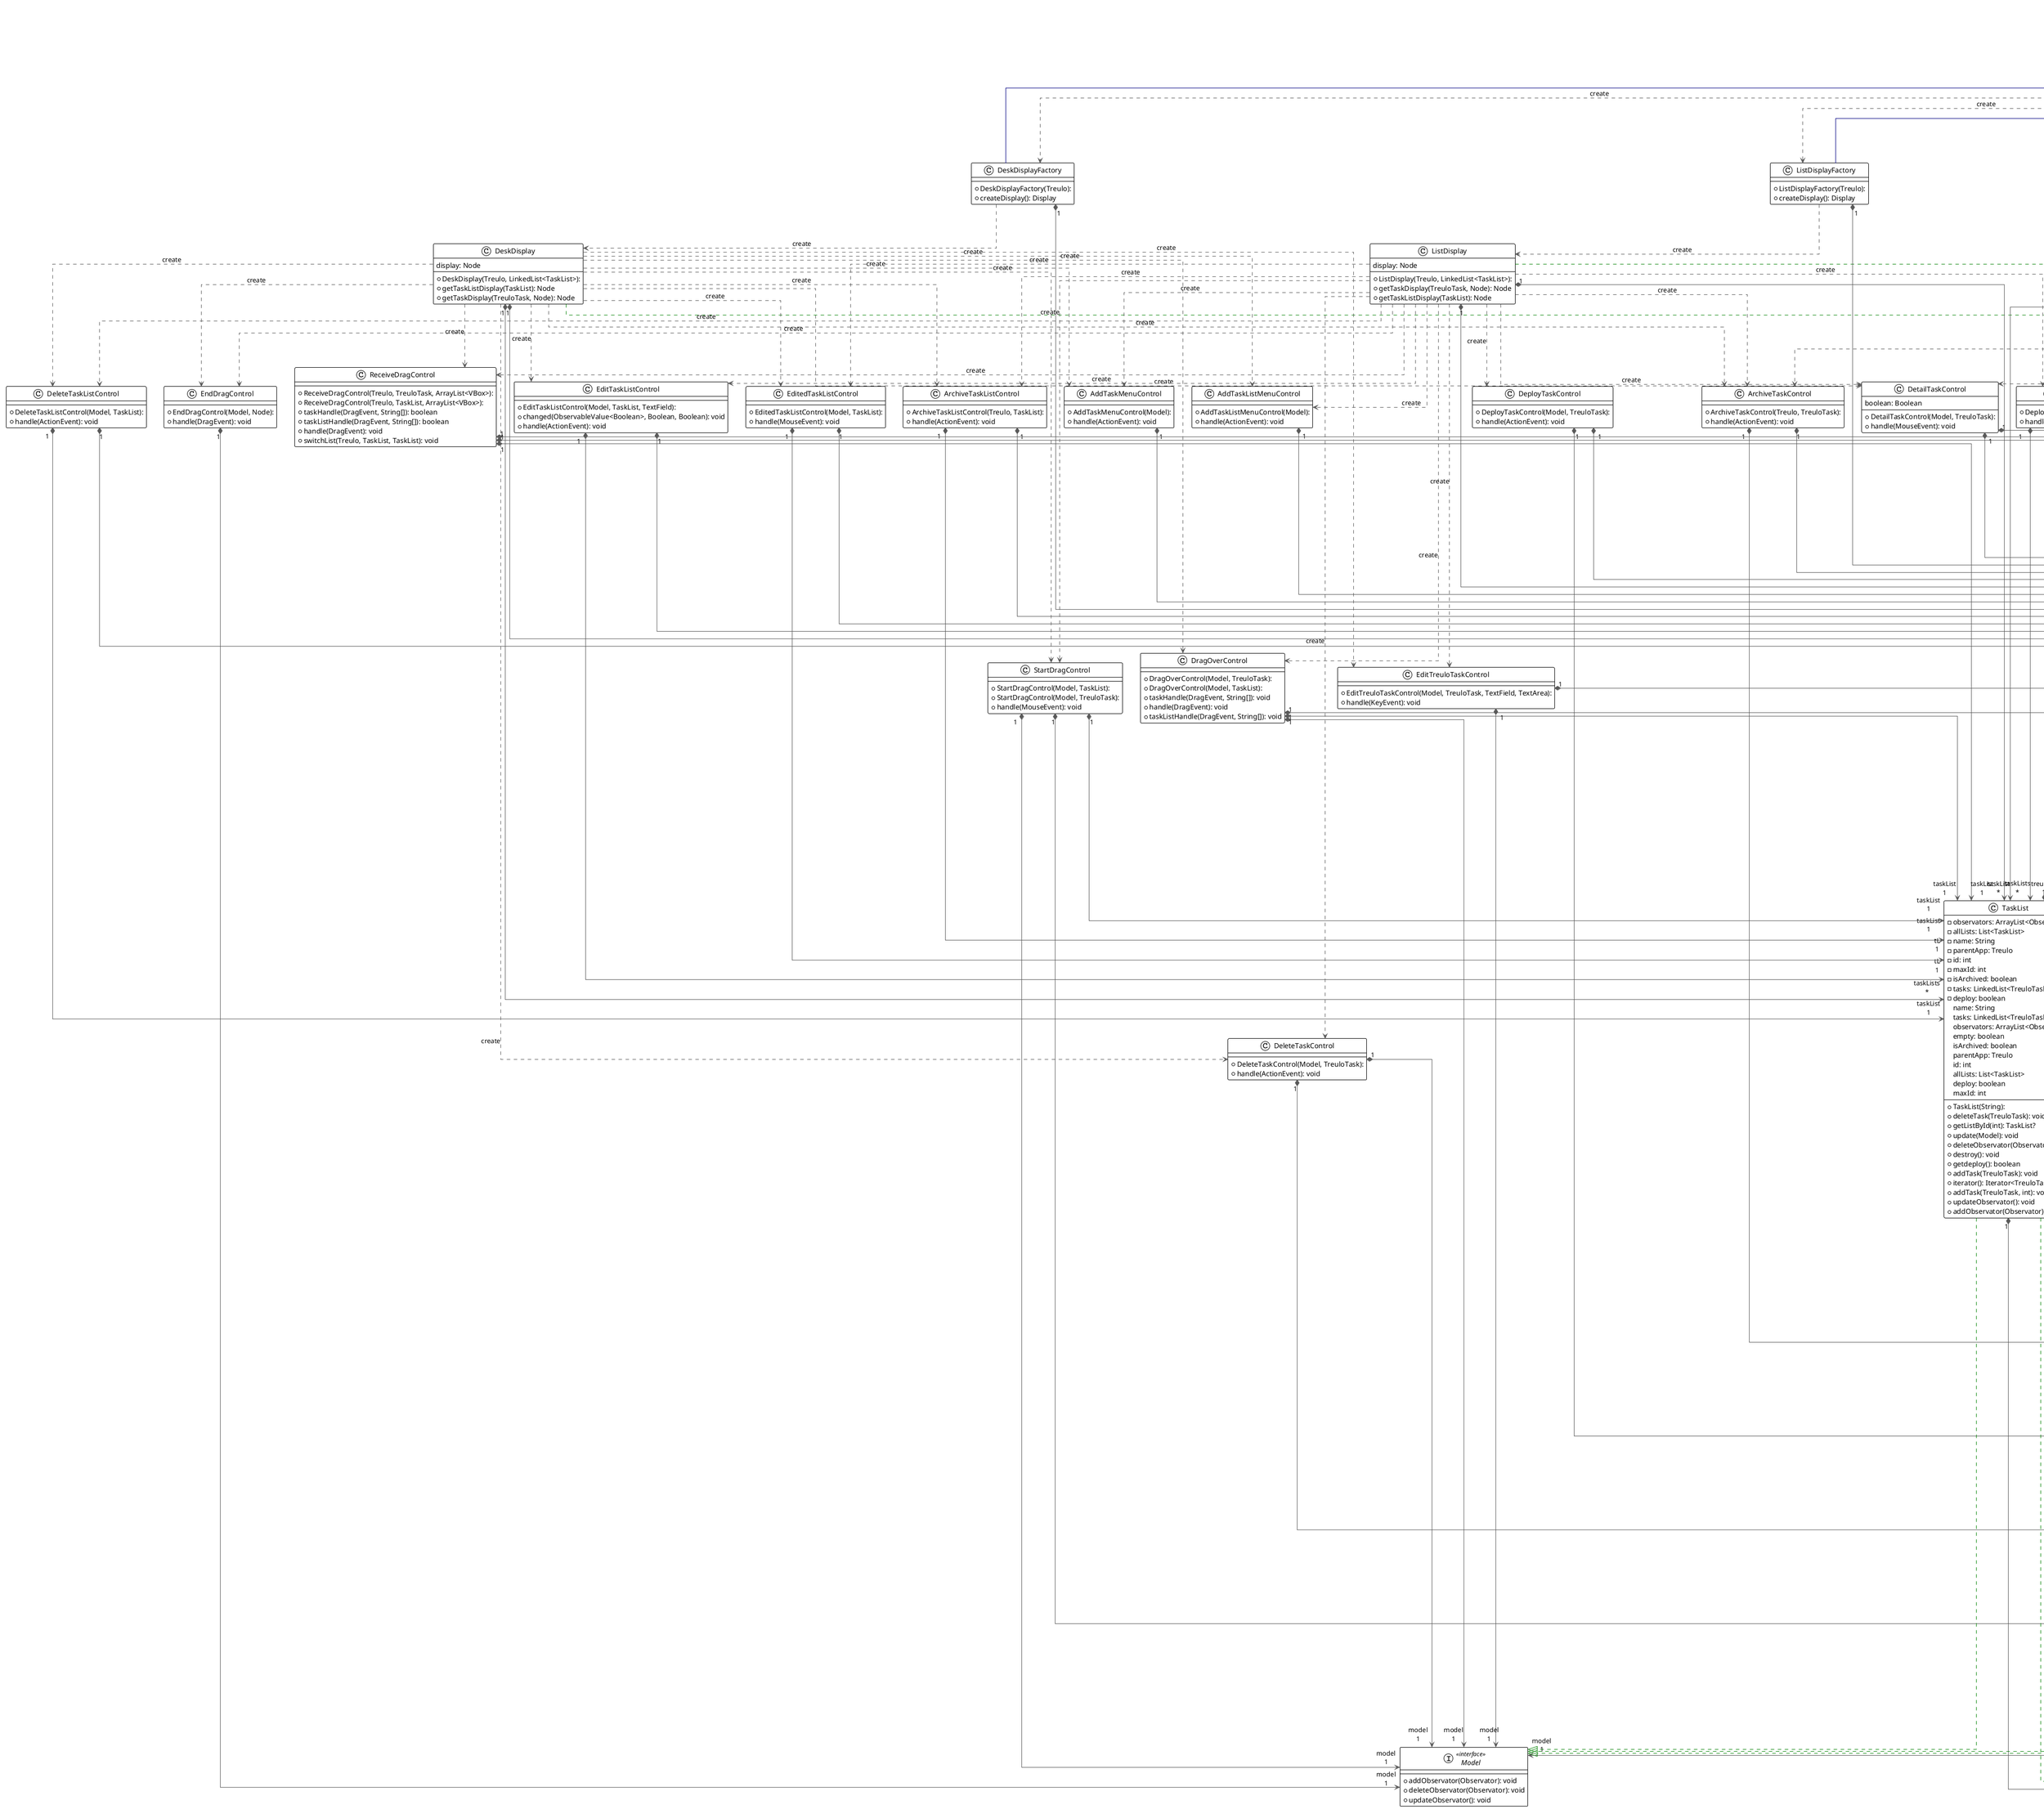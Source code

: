@startuml

!theme plain
top to bottom direction
skinparam linetype ortho

class AddTaskCollaboratorControl {
  + AddTaskCollaboratorControl(Model, TextField): 
  + handle(ActionEvent): void
}
class AddTaskControl {
  + AddTaskControl(Model, TaskList, TextField, TextField, TextField, ComboBox<TreuloTask>): 
  + handle(ActionEvent): void
}
class AddTaskDependencyControl {
  + AddTaskDependencyControl(Model, ComboBox<TreuloTask>): 
  + handle(ActionEvent): void
}
class AddTaskListControl {
  + AddTaskListControl(Model, TextField): 
  + AddTaskListControl(Model): 
  + handle(ActionEvent): void
}
class AddTaskListMenuControl {
  + AddTaskListMenuControl(Model): 
  + handle(ActionEvent): void
}
class AddTaskMenuControl {
  + AddTaskMenuControl(Model): 
  + handle(ActionEvent): void
}
class AppView {
  + AppView(): 
  + update(Model): void
}
class ArchiveTaskControl {
  + ArchiveTaskControl(Treulo, TreuloTask): 
  + handle(ActionEvent): void
}
class ArchiveTaskListControl {
  + ArchiveTaskListControl(Treulo, TaskList): 
  + handle(ActionEvent): void
}
class BackControler {
  + BackControler(Model): 
  + handle(ActionEvent): void
}
class ChangeDisplayControl {
  + ChangeDisplayControl(Model, String): 
  + handle(ActionEvent): void
}
class CreateTaskDisplay {
  + CreateTaskDisplay(Model, LinkedList<TaskList>): 
  + getTaskDisplay(TreuloTask, Node): Node
   display: Node
}
class CreateTaskDisplayFactory {
  + CreateTaskDisplayFactory(Treulo): 
  + createDisplay(): Display
}
class CreateTaskListDisplay {
  + CreateTaskListDisplay(Model): 
  + getTaskDisplay(TreuloTask, Node): Node
   display: Node
}
class CreateTaskListDisplayFactory {
  + CreateTaskListDisplayFactory(Treulo): 
  + createDisplay(): Display
}
class DeleteCollaboratorControle {
  + DeleteCollaboratorControle(Treulo, String): 
  + DeleteCollaboratorControle(Treulo, String, TreuloTask): 
  + handle(ActionEvent): void
}
class DeleteDependencyControle {
  + DeleteDependencyControle(Treulo, TreuloTask, TreuloTask): 
  + DeleteDependencyControle(Treulo, TreuloTask): 
  + handle(ActionEvent): void
}
class DeleteTaskControl {
  + DeleteTaskControl(Model, TreuloTask): 
  + handle(ActionEvent): void
}
class DeleteTaskListControl {
  + DeleteTaskListControl(Model, TaskList): 
  + handle(ActionEvent): void
}
class DeployListControl {
  + DeployListControl(Model, TaskList): 
  + handle(ActionEvent): void
}
class DeployTaskControl {
  + DeployTaskControl(Model, TreuloTask): 
  + handle(ActionEvent): void
}
class DeskDisplay {
  + DeskDisplay(Treulo, LinkedList<TaskList>): 
  + getTaskListDisplay(TaskList): Node
  + getTaskDisplay(TreuloTask, Node): Node
   display: Node
}
class DeskDisplayFactory {
  + DeskDisplayFactory(Treulo): 
  + createDisplay(): Display
}
class DetailTaskControl {
  + DetailTaskControl(Model, TreuloTask): 
  + handle(MouseEvent): void
   boolean: Boolean
}
class DetailTaskDisplay {
  + DetailTaskDisplay(Model): 
  + getTaskDisplay(TreuloTask, Node): Node
   display: Node
}
class DetailTaskDisplayFactory {
  + DetailTaskDisplayFactory(Treulo): 
  + createDisplay(): Display
}
interface Display << interface >> {
  + getTaskDisplay(TreuloTask, Node): Node
   display: Node
}
class DisplayFactory {
  + DisplayFactory(): 
  + createDisplay(): Display
  + getDisplayFactory(Treulo, String): DisplayFactory
}
class DragOverControl {
  + DragOverControl(Model, TreuloTask): 
  + DragOverControl(Model, TaskList): 
  + taskHandle(DragEvent, String[]): void
  + handle(DragEvent): void
  + taskListHandle(DragEvent, String[]): void
}
class DummieTreuloGenerator {
  + DummieTreuloGenerator(): 
  + generateDummie(): Treulo
}
class EditTaskDetailControl {
  + EditTaskDetailControl(Treulo): 
  + EditTaskDetailControl(Treulo, TaskList, TextField, TextField, ComboBox<TreuloTask>, TreuloTask, TextField): 
  + handle(ActionEvent): void
}
class EditTaskListControl {
  + EditTaskListControl(Model, TaskList, TextField): 
  + changed(ObservableValue<Boolean>, Boolean, Boolean): void
  + handle(ActionEvent): void
}
class EditTreuloTaskControl {
  + EditTreuloTaskControl(Model, TreuloTask, TextField, TextArea): 
  + handle(KeyEvent): void
}
class EditedTaskListControl {
  + EditedTaskListControl(Model, TaskList): 
  + handle(MouseEvent): void
}
class EndDragControl {
  + EndDragControl(Model, Node): 
  + handle(DragEvent): void
}
class ExportAsImageControl {
  + ExportAsImageControl(Treulo): 
  + ExportAsImageControl(Treulo, Stage, Scene): 
  + handle(ActionEvent): void
}
class FXImaging {
  + FXImaging(): 
  - initAndShowGUI(Node, File, BoundingBox): void
  + nodeToImage(Node, ObservableList, File): void
  - restoreNode(): void
  + sceneToImage(Scene, File, double, double): void
  - restoreScene(): void
  - initAndShowGUI(Scene, File, BoundingBox): void
  - restore(): void
  + nodeToImage(Node, ObservableList, File, double, double): void
  - toBufferedImage(Container, Bounds): BufferedImage
  - save(Container, Bounds, File): void
  + sceneToImage(Scene, File): void
}
class FilenameObservor {
  + FilenameObservor(): 
  + FilenameObservor(String): 
  + update(Model): void
}
class GanttDisplay {
  + GanttDisplay(Treulo, LinkedList<TaskList>): 
  + displayDependence(Node, TreuloTask, double, int): int
  + getTaskDisplay(TreuloTask, Node): Node
  + getRectangleDisplay(TreuloTask, double): Node
   display: Node
}
class GanttDisplayFactory {
  + GanttDisplayFactory(Treulo): 
  + createDisplay(): Display
}
class ListDisplay {
  + ListDisplay(Treulo, LinkedList<TaskList>): 
  + getTaskDisplay(TreuloTask, Node): Node
  + getTaskListDisplay(TaskList): Node
   display: Node
}
class ListDisplayFactory {
  + ListDisplayFactory(Treulo): 
  + createDisplay(): Display
}
class Main {
  + Main(): 
  + main(String[]): void
  + start(Stage): void
}
interface Model << interface >> {
  + addObservator(Observator): void
  + deleteObservator(Observator): void
  + updateObservator(): void
}
class NewFileControl {
  + NewFileControl(Treulo): 
  + handle(ActionEvent): void
}
interface Observator << interface >> {
  + update(Model): void
}
class OpenFileControl {
  + OpenFileControl(Treulo): 
  + OpenFileControl(Treulo, Stage): 
  + handle(ActionEvent): void
}
class ReceiveDragControl {
  + ReceiveDragControl(Treulo, TreuloTask, ArrayList<VBox>): 
  + ReceiveDragControl(Treulo, TaskList, ArrayList<VBox>): 
  + taskHandle(DragEvent, String[]): boolean
  + taskListHandle(DragEvent, String[]): boolean
  + handle(DragEvent): void
  + switchList(Treulo, TaskList, TaskList): void
}
class SaveAsControl {
  + SaveAsControl(Treulo, Stage): 
  + SaveAsControl(Treulo): 
  + handle(ActionEvent): void
}
class SaveFileControl {
  + SaveFileControl(Treulo): 
  + handle(ActionEvent): void
}
class SetParentTaskControl {
  + SetParentTaskControl(Treulo, ComboBox<TreuloTask>, TreuloTask): 
  + handle(ActionEvent): void
}
class StartDragControl {
  + StartDragControl(Model, TaskList): 
  + StartDragControl(Model, TreuloTask): 
  + handle(MouseEvent): void
}
class TaskList {
  + TaskList(String): 
  - observators: ArrayList<Observator>
  - allLists: List<TaskList>
  - name: String
  - parentApp: Treulo
  - id: int
  - maxId: int
  - isArchived: boolean
  - tasks: LinkedList<TreuloTask>
  - deploy: boolean
  + deleteTask(TreuloTask): void
  + getListById(int): TaskList?
  + update(Model): void
  + deleteObservator(Observator): void
  + destroy(): void
  + getdeploy(): boolean
  + addTask(TreuloTask): void
  + iterator(): Iterator<TreuloTask>
  + addTask(TreuloTask, int): void
  + updateObservator(): void
  + addObservator(Observator): void
   name: String
   tasks: LinkedList<TreuloTask>
   observators: ArrayList<Observator>
   empty: boolean
   isArchived: boolean
   parentApp: Treulo
   id: int
   allLists: List<TaskList>
   deploy: boolean
   maxId: int
}
class TextDisplay {
  + TextDisplay(LinkedList<TaskList>): 
  + getTaskDisplay(TreuloTask, Node): Node
   display: Node
}
class TextDisplayFactory {
  + TextDisplayFactory(Treulo): 
  + createDisplay(): Display
}
class ToggleArchiveControl {
  + ToggleArchiveControl(Treulo): 
  + handle(ActionEvent): void
}
class Treulo {
  + Treulo(): 
  # tasks: LinkedList<TaskList>
  # displayModeOld: String
  # tache: TreuloTask
  # displayMode: String
  # displayArchive: boolean
  # observators: ArrayList<Observator>
  # editedTaskList: TaskList
  - path: String
  - filename: String
  # dependencieTempo: List<TreuloTask>
  # collaboratorTempo: List<String>
  + addCollaboratorTempo(String): void
  + updateObservator(): void
  + addObservator(Observator): void
  + removeTaskList(TaskList): void
  + newFile(): void
  + iterator(): Iterator<TaskList>
  + update(Model): void
  + saveAsFile(): void
  + deleteObservator(Observator): void
  + openFile(String): void
  + addDependencyTempo(TreuloTask): void
  + addTaskList(TaskList): void
  + addCollaborator(String): void
   collaboratorTempo: List<String>
   observators: ArrayList<Observator>
   tasks: LinkedList<TaskList>
   displayModeOld: String
   displayArchive: boolean
   tache: TreuloTask
   filename: String
   dependencieTempo: List<TreuloTask>
   displayMode: String
   path: String
   editedTaskList: TaskList
}
class TreuloTask {
  + TreuloTask(String): 
  + TreuloTask(String, String, float): 
  + TreuloTask(): 
  + TreuloTask(String, String): 
  - name: String
  - description: String
  - parentList: TaskList
  - alltasks: List<TreuloTask>
  - deploy: boolean
  - isArchive: boolean
  - parentTask: TreuloTask
  - subtasks: LinkedList<TreuloTask>
  - collaborators: ArrayList<String>
  - dependencies: ArrayList<TreuloTask>
  - id: int
  - observators: ArrayList<Observator>
  - maxId: int
  - duration: float
  + updateObservator(): void
  + addSubTask(TreuloTask): void
  + addCollaborator(String): void
  + destroy(): void
  + deleteObservator(Observator): void
  + update(Model): void
  + deleteSubTask(TreuloTask): void
  + addDependencie(TreuloTask): void
  + getTaskById(int): TreuloTask?
  + addSubTask(TreuloTask, int): void
  + addObservator(Observator): void
  + deleteDependencie(TreuloTask): void
  + toString(): String
   alltasks: List<TreuloTask>
   description: String
   archived: boolean
   collaborators: ArrayList<String>
   subtasks: LinkedList<TreuloTask>
   deploy: boolean
   parentList: TaskList
   name: String
   observators: ArrayList<Observator>
   independent: boolean
   dependencies: ArrayList<TreuloTask>
   id: int
   parentTask: TreuloTask
   isArchive: boolean
   duration: float
   maxId: int
}

AddTaskCollaboratorControl   "1" *-[#595959,plain]-> "model\n1" Treulo                       
AddTaskControl               "1" *-[#595959,plain]-> "tL\n1" TaskList                     
AddTaskControl               "1" *-[#595959,plain]-> "model\n1" Treulo                       
AddTaskControl                -[#595959,dashed]->  TreuloTask                   : "«create»"
AddTaskDependencyControl     "1" *-[#595959,plain]-> "model\n1" Treulo                       
AddTaskListControl            -[#595959,dashed]->  TaskList                     : "«create»"
AddTaskListControl           "1" *-[#595959,plain]-> "model\n1" Treulo                       
AddTaskListMenuControl       "1" *-[#595959,plain]-> "model\n1" Treulo                       
AddTaskMenuControl           "1" *-[#595959,plain]-> "model\n1" Treulo                       
AppView                       -[#008200,dashed]-^  Observator                   
ArchiveTaskControl           "1" *-[#595959,plain]-> "model\n1" Treulo                       
ArchiveTaskControl           "1" *-[#595959,plain]-> "treuloTask\n1" TreuloTask                   
ArchiveTaskListControl       "1" *-[#595959,plain]-> "taskList\n1" TaskList                     
ArchiveTaskListControl       "1" *-[#595959,plain]-> "model\n1" Treulo                       
BackControler                "1" *-[#595959,plain]-> "model\n1" Treulo                       
ChangeDisplayControl         "1" *-[#595959,plain]-> "model\n1" Treulo                       
CreateTaskDisplay             -[#595959,dashed]->  AddTaskCollaboratorControl   : "«create»"
CreateTaskDisplay             -[#595959,dashed]->  AddTaskControl               : "«create»"
CreateTaskDisplay             -[#595959,dashed]->  AddTaskDependencyControl     : "«create»"
CreateTaskDisplay             -[#595959,dashed]->  BackControler                : "«create»"
CreateTaskDisplay             -[#595959,dashed]->  DeleteCollaboratorControle   : "«create»"
CreateTaskDisplay             -[#595959,dashed]->  DeleteDependencyControle     : "«create»"
CreateTaskDisplay             -[#008200,dashed]-^  Display                      
CreateTaskDisplay            "1" *-[#595959,plain]-> "taskLists\n*" TaskList                     
CreateTaskDisplay            "1" *-[#595959,plain]-> "model\n1" Treulo                       
CreateTaskDisplayFactory      -[#595959,dashed]->  CreateTaskDisplay            : "«create»"
CreateTaskDisplayFactory      -[#000082,plain]-^  DisplayFactory               
CreateTaskDisplayFactory     "1" *-[#595959,plain]-> "model\n1" Treulo                       
CreateTaskListDisplay         -[#595959,dashed]->  AddTaskListControl           : "«create»"
CreateTaskListDisplay         -[#595959,dashed]->  BackControler                : "«create»"
CreateTaskListDisplay         -[#008200,dashed]-^  Display                      
CreateTaskListDisplay        "1" *-[#595959,plain]-> "model\n1" Model                        
CreateTaskListDisplayFactory  -[#595959,dashed]->  CreateTaskListDisplay        : "«create»"
CreateTaskListDisplayFactory  -[#000082,plain]-^  DisplayFactory               
CreateTaskListDisplayFactory "1" *-[#595959,plain]-> "model\n1" Treulo                       
DeleteCollaboratorControle   "1" *-[#595959,plain]-> "model\n1" Treulo                       
DeleteCollaboratorControle   "1" *-[#595959,plain]-> "treuloTask\n1" TreuloTask                   
DeleteDependencyControle     "1" *-[#595959,plain]-> "model\n1" Treulo                       
DeleteDependencyControle     "1" *-[#595959,plain]-> "treuloTask\n1" TreuloTask                   
DeleteTaskControl            "1" *-[#595959,plain]-> "model\n1" Model                        
DeleteTaskControl            "1" *-[#595959,plain]-> "treuloTask\n1" TreuloTask                   
DeleteTaskListControl        "1" *-[#595959,plain]-> "taskList\n1" TaskList                     
DeleteTaskListControl        "1" *-[#595959,plain]-> "model\n1" Treulo                       
DeployListControl            "1" *-[#595959,plain]-> "treuloList\n1" TaskList                     
DeployListControl            "1" *-[#595959,plain]-> "model\n1" Treulo                       
DeployTaskControl            "1" *-[#595959,plain]-> "model\n1" Treulo                       
DeployTaskControl            "1" *-[#595959,plain]-> "treuloTask\n1" TreuloTask                   
DeskDisplay                   -[#595959,dashed]->  AddTaskListMenuControl       : "«create»"
DeskDisplay                   -[#595959,dashed]->  AddTaskMenuControl           : "«create»"
DeskDisplay                   -[#595959,dashed]->  ArchiveTaskControl           : "«create»"
DeskDisplay                   -[#595959,dashed]->  ArchiveTaskListControl       : "«create»"
DeskDisplay                   -[#595959,dashed]->  DeleteTaskControl            : "«create»"
DeskDisplay                   -[#595959,dashed]->  DeleteTaskListControl        : "«create»"
DeskDisplay                   -[#595959,dashed]->  DetailTaskControl            : "«create»"
DeskDisplay                   -[#008200,dashed]-^  Display                      
DeskDisplay                   -[#595959,dashed]->  DragOverControl              : "«create»"
DeskDisplay                   -[#595959,dashed]->  EditTaskListControl          : "«create»"
DeskDisplay                   -[#595959,dashed]->  EditTreuloTaskControl        : "«create»"
DeskDisplay                   -[#595959,dashed]->  EditedTaskListControl        : "«create»"
DeskDisplay                   -[#595959,dashed]->  EndDragControl               : "«create»"
DeskDisplay                   -[#595959,dashed]->  ReceiveDragControl           : "«create»"
DeskDisplay                   -[#595959,dashed]->  StartDragControl             : "«create»"
DeskDisplay                  "1" *-[#595959,plain]-> "taskLists\n*" TaskList                     
DeskDisplay                  "1" *-[#595959,plain]-> "model\n1" Treulo                       
DeskDisplayFactory            -[#595959,dashed]->  DeskDisplay                  : "«create»"
DeskDisplayFactory            -[#000082,plain]-^  DisplayFactory               
DeskDisplayFactory           "1" *-[#595959,plain]-> "model\n1" Treulo                       
DetailTaskControl            "1" *-[#595959,plain]-> "model\n1" Treulo                       
DetailTaskControl            "1" *-[#595959,plain]-> "treuloTask\n1" TreuloTask                   
DetailTaskDisplay             -[#595959,dashed]->  AddTaskCollaboratorControl   : "«create»"
DetailTaskDisplay             -[#595959,dashed]->  AddTaskDependencyControl     : "«create»"
DetailTaskDisplay             -[#595959,dashed]->  ArchiveTaskControl           : "«create»"
DetailTaskDisplay             -[#595959,dashed]->  DeleteCollaboratorControle   : "«create»"
DetailTaskDisplay             -[#595959,dashed]->  DeleteDependencyControle     : "«create»"
DetailTaskDisplay             -[#008200,dashed]-^  Display                      
DetailTaskDisplay             -[#595959,dashed]->  EditTaskDetailControl        : "«create»"
DetailTaskDisplay             -[#595959,dashed]->  SetParentTaskControl         : "«create»"
DetailTaskDisplay            "1" *-[#595959,plain]-> "model\n1" Treulo                       
DetailTaskDisplay            "1" *-[#595959,plain]-> "task\n1" TreuloTask                   
DetailTaskDisplayFactory      -[#595959,dashed]->  DetailTaskDisplay            : "«create»"
DetailTaskDisplayFactory      -[#000082,plain]-^  DisplayFactory               
DetailTaskDisplayFactory     "1" *-[#595959,plain]-> "model\n1" Treulo                       
DisplayFactory                -[#595959,dashed]->  CreateTaskDisplayFactory     : "«create»"
DisplayFactory                -[#595959,dashed]->  CreateTaskListDisplayFactory : "«create»"
DisplayFactory                -[#595959,dashed]->  DeskDisplayFactory           : "«create»"
DisplayFactory                -[#595959,dashed]->  DetailTaskDisplayFactory     : "«create»"
DisplayFactory                -[#595959,dashed]->  GanttDisplayFactory          : "«create»"
DisplayFactory                -[#595959,dashed]->  ListDisplayFactory           : "«create»"
DisplayFactory                -[#595959,dashed]->  TextDisplayFactory           : "«create»"
DragOverControl              "1" *-[#595959,plain]-> "model\n1" Model                        
DragOverControl              "1" *-[#595959,plain]-> "taskList\n1" TaskList                     
DragOverControl              "1" *-[#595959,plain]-> "treuloTask\n1" TreuloTask                   
DummieTreuloGenerator         -[#595959,dashed]->  TaskList                     : "«create»"
DummieTreuloGenerator         -[#595959,dashed]->  Treulo                       : "«create»"
DummieTreuloGenerator         -[#595959,dashed]->  TreuloTask                   : "«create»"
EditTaskDetailControl        "1" *-[#595959,plain]-> "tL\n1" TaskList                     
EditTaskDetailControl        "1" *-[#595959,plain]-> "model\n1" Treulo                       
EditTaskDetailControl        "1" *-[#595959,plain]-> "treutask\n1" TreuloTask                   
EditTaskListControl          "1" *-[#595959,plain]-> "tL\n1" TaskList                     
EditTaskListControl          "1" *-[#595959,plain]-> "model\n1" Treulo                       
EditTreuloTaskControl        "1" *-[#595959,plain]-> "model\n1" Model                        
EditTreuloTaskControl        "1" *-[#595959,plain]-> "TrTa\n1" TreuloTask                   
EditedTaskListControl        "1" *-[#595959,plain]-> "tL\n1" TaskList                     
EditedTaskListControl        "1" *-[#595959,plain]-> "model\n1" Treulo                       
EndDragControl               "1" *-[#595959,plain]-> "model\n1" Model                        
ExportAsImageControl          -[#595959,dashed]->  FXImaging                    : "«create»"
ExportAsImageControl         "1" *-[#595959,plain]-> "model\n1" Treulo                       
FilenameObservor              -[#008200,dashed]-^  Observator                   
GanttDisplay                  -[#595959,dashed]->  DetailTaskControl            : "«create»"
GanttDisplay                  -[#008200,dashed]-^  Display                      
GanttDisplay                 "1" *-[#595959,plain]-> "taskList\n*" TaskList                     
GanttDisplay                 "1" *-[#595959,plain]-> "model\n1" Treulo                       
GanttDisplay                 "1" *-[#595959,plain]-> "taskDejaVU\n*" TreuloTask                   
GanttDisplayFactory           -[#000082,plain]-^  DisplayFactory               
GanttDisplayFactory           -[#595959,dashed]->  GanttDisplay                 : "«create»"
GanttDisplayFactory          "1" *-[#595959,plain]-> "model\n1" Treulo                       
ListDisplay                   -[#595959,dashed]->  AddTaskListMenuControl       : "«create»"
ListDisplay                   -[#595959,dashed]->  AddTaskMenuControl           : "«create»"
ListDisplay                   -[#595959,dashed]->  ArchiveTaskControl           : "«create»"
ListDisplay                   -[#595959,dashed]->  ArchiveTaskListControl       : "«create»"
ListDisplay                   -[#595959,dashed]->  DeleteTaskControl            : "«create»"
ListDisplay                   -[#595959,dashed]->  DeleteTaskListControl        : "«create»"
ListDisplay                   -[#595959,dashed]->  DeployListControl            : "«create»"
ListDisplay                   -[#595959,dashed]->  DeployTaskControl            : "«create»"
ListDisplay                   -[#595959,dashed]->  DetailTaskControl            : "«create»"
ListDisplay                   -[#008200,dashed]-^  Display                      
ListDisplay                   -[#595959,dashed]->  DragOverControl              : "«create»"
ListDisplay                   -[#595959,dashed]->  EditTaskListControl          : "«create»"
ListDisplay                   -[#595959,dashed]->  EditTreuloTaskControl        : "«create»"
ListDisplay                   -[#595959,dashed]->  EditedTaskListControl        : "«create»"
ListDisplay                   -[#595959,dashed]->  EndDragControl               : "«create»"
ListDisplay                   -[#595959,dashed]->  ReceiveDragControl           : "«create»"
ListDisplay                   -[#595959,dashed]->  StartDragControl             : "«create»"
ListDisplay                  "1" *-[#595959,plain]-> "taskLists\n*" TaskList                     
ListDisplay                  "1" *-[#595959,plain]-> "model\n1" Treulo                       
ListDisplayFactory            -[#000082,plain]-^  DisplayFactory               
ListDisplayFactory            -[#595959,dashed]->  ListDisplay                  : "«create»"
ListDisplayFactory           "1" *-[#595959,plain]-> "model\n1" Treulo                       
Main                          -[#595959,dashed]->  AppView                      : "«create»"
Main                          -[#595959,dashed]->  ChangeDisplayControl         : "«create»"
Main                          -[#595959,dashed]->  ExportAsImageControl         : "«create»"
Main                          -[#595959,dashed]->  FilenameObservor             : "«create»"
Main                          -[#595959,dashed]->  NewFileControl               : "«create»"
Main                          -[#595959,dashed]->  OpenFileControl              : "«create»"
Main                          -[#595959,dashed]->  SaveAsControl                : "«create»"
Main                          -[#595959,dashed]->  SaveFileControl              : "«create»"
Main                          -[#595959,dashed]->  ToggleArchiveControl         : "«create»"
Main                          -[#595959,dashed]->  Treulo                       : "«create»"
NewFileControl               "1" *-[#595959,plain]-> "model\n1" Treulo                       
OpenFileControl              "1" *-[#595959,plain]-> "model\n1" Treulo                       
ReceiveDragControl           "1" *-[#595959,plain]-> "taskList\n1" TaskList                     
ReceiveDragControl           "1" *-[#595959,plain]-> "model\n1" Treulo                       
ReceiveDragControl           "1" *-[#595959,plain]-> "treuloTask\n1" TreuloTask                   
SaveAsControl                "1" *-[#595959,plain]-> "model\n1" Treulo                       
SaveFileControl               -[#595959,dashed]->  SaveAsControl                : "«create»"
SaveFileControl              "1" *-[#595959,plain]-> "model\n1" Treulo                       
SetParentTaskControl         "1" *-[#595959,plain]-> "model\n1" Treulo                       
SetParentTaskControl         "1" *-[#595959,plain]-> "tt\n1" TreuloTask                   
StartDragControl             "1" *-[#595959,plain]-> "model\n1" Model                        
StartDragControl             "1" *-[#595959,plain]-> "taskList\n1" TaskList                     
StartDragControl             "1" *-[#595959,plain]-> "treuloTask\n1" TreuloTask                   
TaskList                      -[#008200,dashed]-^  Model                        
TaskList                      -[#008200,dashed]-^  Observator                   
TaskList                     "1" *-[#595959,plain]-> "observators\n*" Observator                   
TaskList                     "1" *-[#595959,plain]-> "parentApp\n1" Treulo                       
TaskList                     "1" *-[#595959,plain]-> "tasks\n*" TreuloTask                   
TextDisplay                   -[#008200,dashed]-^  Display                      
TextDisplay                  "1" *-[#595959,plain]-> "taskLists\n*" TaskList                     
TextDisplayFactory            -[#000082,plain]-^  DisplayFactory               
TextDisplayFactory            -[#595959,dashed]->  TextDisplay                  : "«create»"
TextDisplayFactory           "1" *-[#595959,plain]-> "model\n1" Treulo                       
ToggleArchiveControl         "1" *-[#595959,plain]-> "model\n1" Treulo                       
Treulo                        -[#008200,dashed]-^  Model                        
Treulo                        -[#008200,dashed]-^  Observator                   
Treulo                       "1" *-[#595959,plain]-> "observators\n*" Observator                   
Treulo                       "1" *-[#595959,plain]-> "tasks\n*" TaskList                     
Treulo                       "1" *-[#595959,plain]-> "serialAllTask\n*" TreuloTask                   
TreuloTask                    -[#008200,dashed]-^  Model                        
TreuloTask                    -[#008200,dashed]-^  Observator                   
TreuloTask                   "1" *-[#595959,plain]-> "observators\n*" Observator                   
TreuloTask                   "1" *-[#595959,plain]-> "parentList\n1" TaskList                     
@enduml
